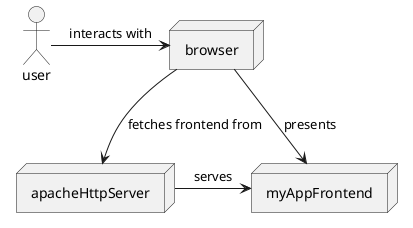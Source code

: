@startuml

node apacheHttpServer
node myAppFrontend
node browser
actor user

user -> browser: interacts with

apacheHttpServer -> myAppFrontend: serves
browser --> apacheHttpServer: fetches frontend from
browser -> myAppFrontend: presents 

@enduml